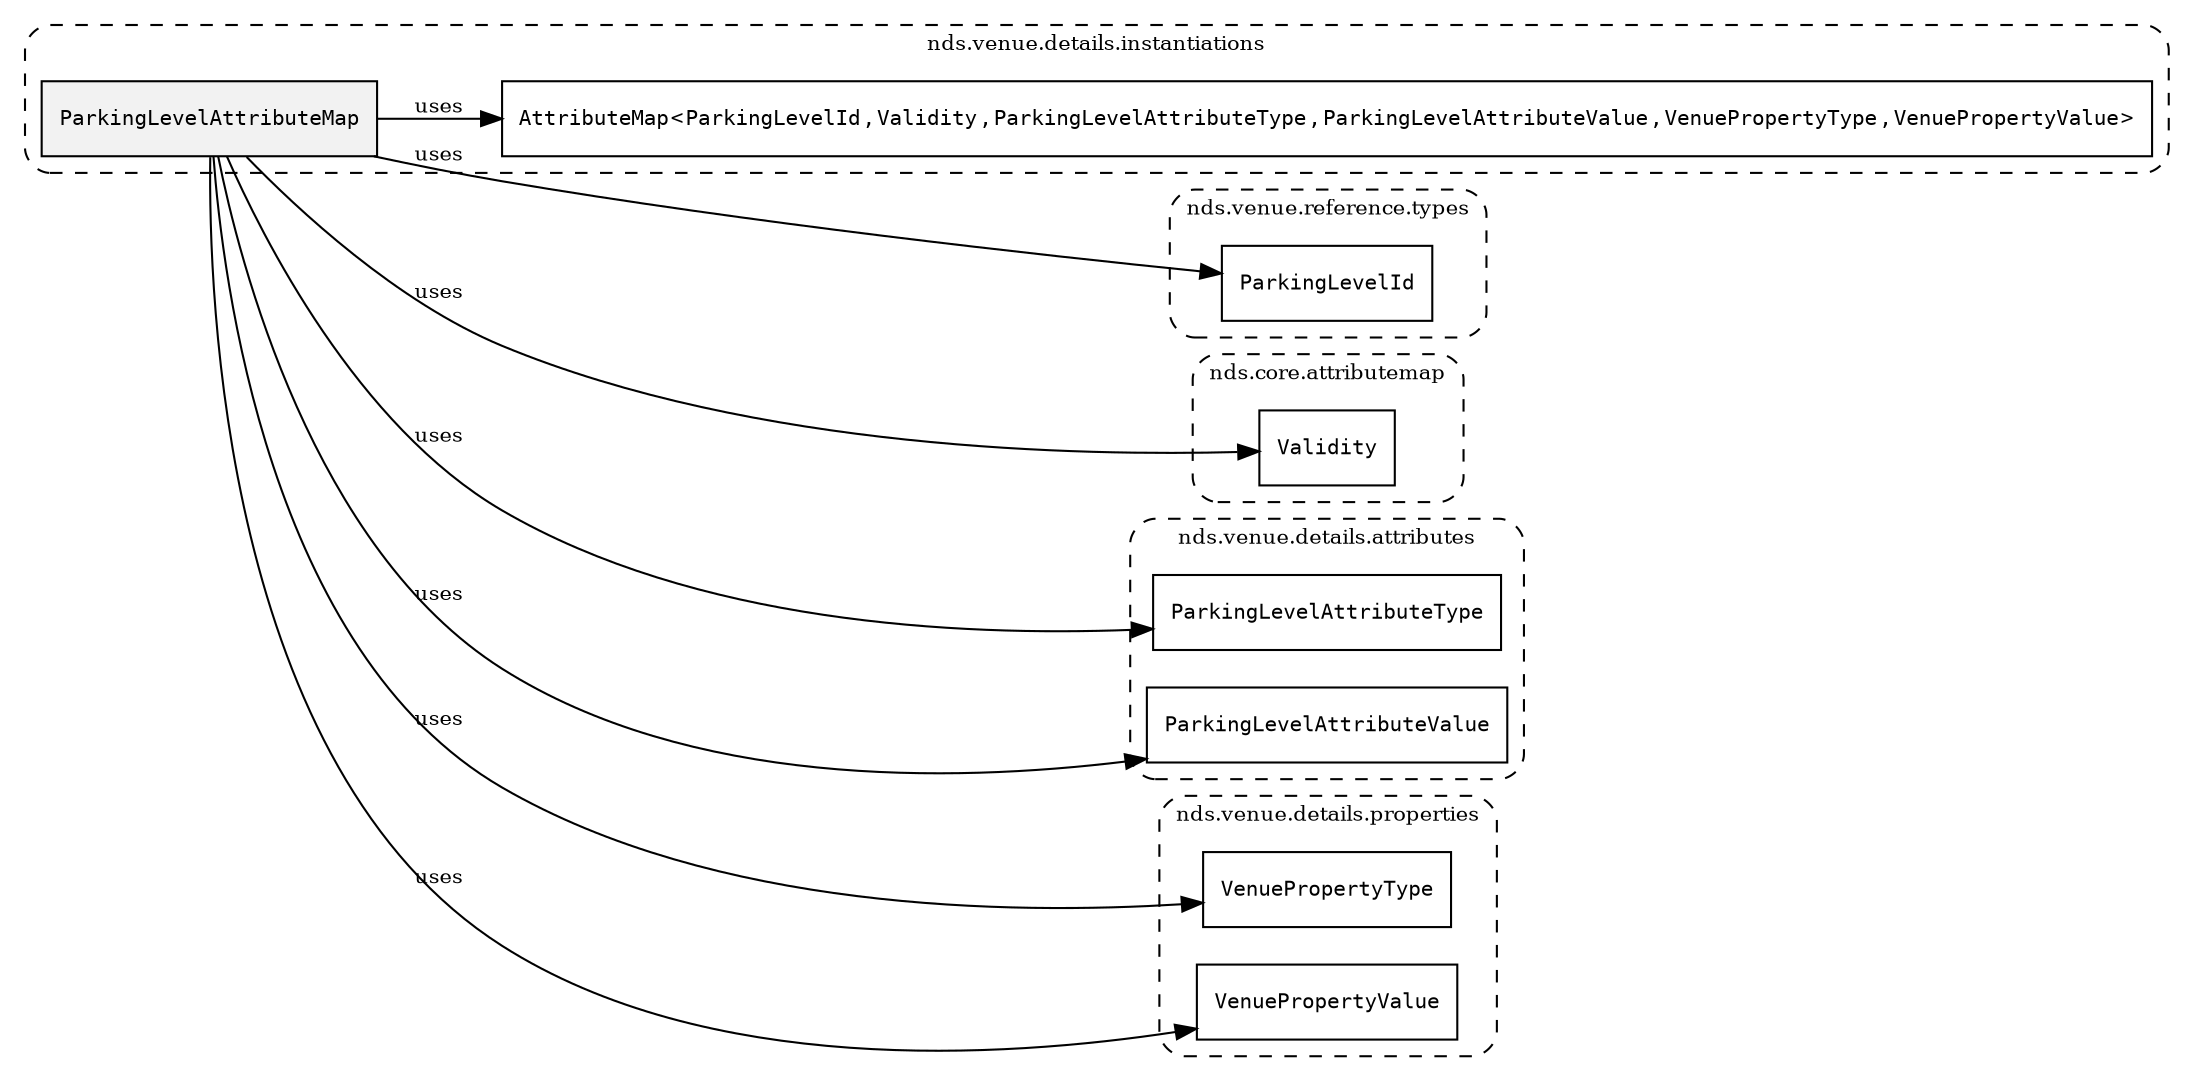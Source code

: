 /**
 * This dot file creates symbol collaboration diagram for ParkingLevelAttributeMap.
 */
digraph ZSERIO
{
    node [shape=box, fontsize=10];
    rankdir="LR";
    fontsize=10;
    tooltip="ParkingLevelAttributeMap collaboration diagram";

    subgraph "cluster_nds.venue.details.instantiations"
    {
        style="dashed, rounded";
        label="nds.venue.details.instantiations";
        tooltip="Package nds.venue.details.instantiations";
        href="../../../content/packages/nds.venue.details.instantiations.html#Package-nds-venue-details-instantiations";
        target="_parent";

        "ParkingLevelAttributeMap" [style="filled", fillcolor="#0000000D", target="_parent", label=<<font face="monospace"><table align="center" border="0" cellspacing="0" cellpadding="0"><tr><td href="../../../content/packages/nds.venue.details.instantiations.html#InstantiateType-ParkingLevelAttributeMap" title="InstantiateType defined in nds.venue.details.instantiations">ParkingLevelAttributeMap</td></tr></table></font>>];
        "AttributeMap&lt;ParkingLevelId,Validity,ParkingLevelAttributeType,ParkingLevelAttributeValue,VenuePropertyType,VenuePropertyValue&gt;" [target="_parent", label=<<font face="monospace"><table align="center" border="0" cellspacing="0" cellpadding="0"><tr><td href="../../../content/packages/nds.core.attributemap.html#Structure-AttributeMap" title="Structure defined in nds.core.attributemap">AttributeMap</td><td>&lt;</td><td><table align="center" border="0" cellspacing="0" cellpadding="0"><tr><td href="../../../content/packages/nds.venue.reference.types.html#Subtype-ParkingLevelId" title="Subtype defined in nds.venue.reference.types">ParkingLevelId</td></tr></table></td><td>,</td><td><table align="center" border="0" cellspacing="0" cellpadding="0"><tr><td href="../../../content/packages/nds.core.attributemap.html#Structure-Validity" title="Structure defined in nds.core.attributemap">Validity</td></tr></table></td><td>,</td><td><table align="center" border="0" cellspacing="0" cellpadding="0"><tr><td href="../../../content/packages/nds.venue.details.attributes.html#Enum-ParkingLevelAttributeType" title="Enum defined in nds.venue.details.attributes">ParkingLevelAttributeType</td></tr></table></td><td>,</td><td><table align="center" border="0" cellspacing="0" cellpadding="0"><tr><td href="../../../content/packages/nds.venue.details.attributes.html#Choice-ParkingLevelAttributeValue" title="Choice defined in nds.venue.details.attributes">ParkingLevelAttributeValue</td></tr></table></td><td>,</td><td><table align="center" border="0" cellspacing="0" cellpadding="0"><tr><td href="../../../content/packages/nds.venue.details.properties.html#Structure-VenuePropertyType" title="Structure defined in nds.venue.details.properties">VenuePropertyType</td></tr></table></td><td>,</td><td><table align="center" border="0" cellspacing="0" cellpadding="0"><tr><td href="../../../content/packages/nds.venue.details.properties.html#Structure-VenuePropertyValue" title="Structure defined in nds.venue.details.properties">VenuePropertyValue</td></tr></table></td><td>&gt;</td></tr></table></font>>];
    }

    subgraph "cluster_nds.venue.reference.types"
    {
        style="dashed, rounded";
        label="nds.venue.reference.types";
        tooltip="Package nds.venue.reference.types";
        href="../../../content/packages/nds.venue.reference.types.html#Package-nds-venue-reference-types";
        target="_parent";

        "ParkingLevelId" [target="_parent", label=<<font face="monospace"><table align="center" border="0" cellspacing="0" cellpadding="0"><tr><td href="../../../content/packages/nds.venue.reference.types.html#Subtype-ParkingLevelId" title="Subtype defined in nds.venue.reference.types">ParkingLevelId</td></tr></table></font>>];
    }

    subgraph "cluster_nds.core.attributemap"
    {
        style="dashed, rounded";
        label="nds.core.attributemap";
        tooltip="Package nds.core.attributemap";
        href="../../../content/packages/nds.core.attributemap.html#Package-nds-core-attributemap";
        target="_parent";

        "Validity" [target="_parent", label=<<font face="monospace"><table align="center" border="0" cellspacing="0" cellpadding="0"><tr><td href="../../../content/packages/nds.core.attributemap.html#Structure-Validity" title="Structure defined in nds.core.attributemap">Validity</td></tr></table></font>>];
    }

    subgraph "cluster_nds.venue.details.attributes"
    {
        style="dashed, rounded";
        label="nds.venue.details.attributes";
        tooltip="Package nds.venue.details.attributes";
        href="../../../content/packages/nds.venue.details.attributes.html#Package-nds-venue-details-attributes";
        target="_parent";

        "ParkingLevelAttributeType" [target="_parent", label=<<font face="monospace"><table align="center" border="0" cellspacing="0" cellpadding="0"><tr><td href="../../../content/packages/nds.venue.details.attributes.html#Enum-ParkingLevelAttributeType" title="Enum defined in nds.venue.details.attributes">ParkingLevelAttributeType</td></tr></table></font>>];
        "ParkingLevelAttributeValue" [target="_parent", label=<<font face="monospace"><table align="center" border="0" cellspacing="0" cellpadding="0"><tr><td href="../../../content/packages/nds.venue.details.attributes.html#Choice-ParkingLevelAttributeValue" title="Choice defined in nds.venue.details.attributes">ParkingLevelAttributeValue</td></tr></table></font>>];
    }

    subgraph "cluster_nds.venue.details.properties"
    {
        style="dashed, rounded";
        label="nds.venue.details.properties";
        tooltip="Package nds.venue.details.properties";
        href="../../../content/packages/nds.venue.details.properties.html#Package-nds-venue-details-properties";
        target="_parent";

        "VenuePropertyType" [target="_parent", label=<<font face="monospace"><table align="center" border="0" cellspacing="0" cellpadding="0"><tr><td href="../../../content/packages/nds.venue.details.properties.html#Structure-VenuePropertyType" title="Structure defined in nds.venue.details.properties">VenuePropertyType</td></tr></table></font>>];
        "VenuePropertyValue" [target="_parent", label=<<font face="monospace"><table align="center" border="0" cellspacing="0" cellpadding="0"><tr><td href="../../../content/packages/nds.venue.details.properties.html#Structure-VenuePropertyValue" title="Structure defined in nds.venue.details.properties">VenuePropertyValue</td></tr></table></font>>];
    }

    "ParkingLevelAttributeMap" -> "AttributeMap&lt;ParkingLevelId,Validity,ParkingLevelAttributeType,ParkingLevelAttributeValue,VenuePropertyType,VenuePropertyValue&gt;" [label="uses", fontsize=10];
    "ParkingLevelAttributeMap" -> "ParkingLevelId" [label="uses", fontsize=10];
    "ParkingLevelAttributeMap" -> "Validity" [label="uses", fontsize=10];
    "ParkingLevelAttributeMap" -> "ParkingLevelAttributeType" [label="uses", fontsize=10];
    "ParkingLevelAttributeMap" -> "ParkingLevelAttributeValue" [label="uses", fontsize=10];
    "ParkingLevelAttributeMap" -> "VenuePropertyType" [label="uses", fontsize=10];
    "ParkingLevelAttributeMap" -> "VenuePropertyValue" [label="uses", fontsize=10];
}
